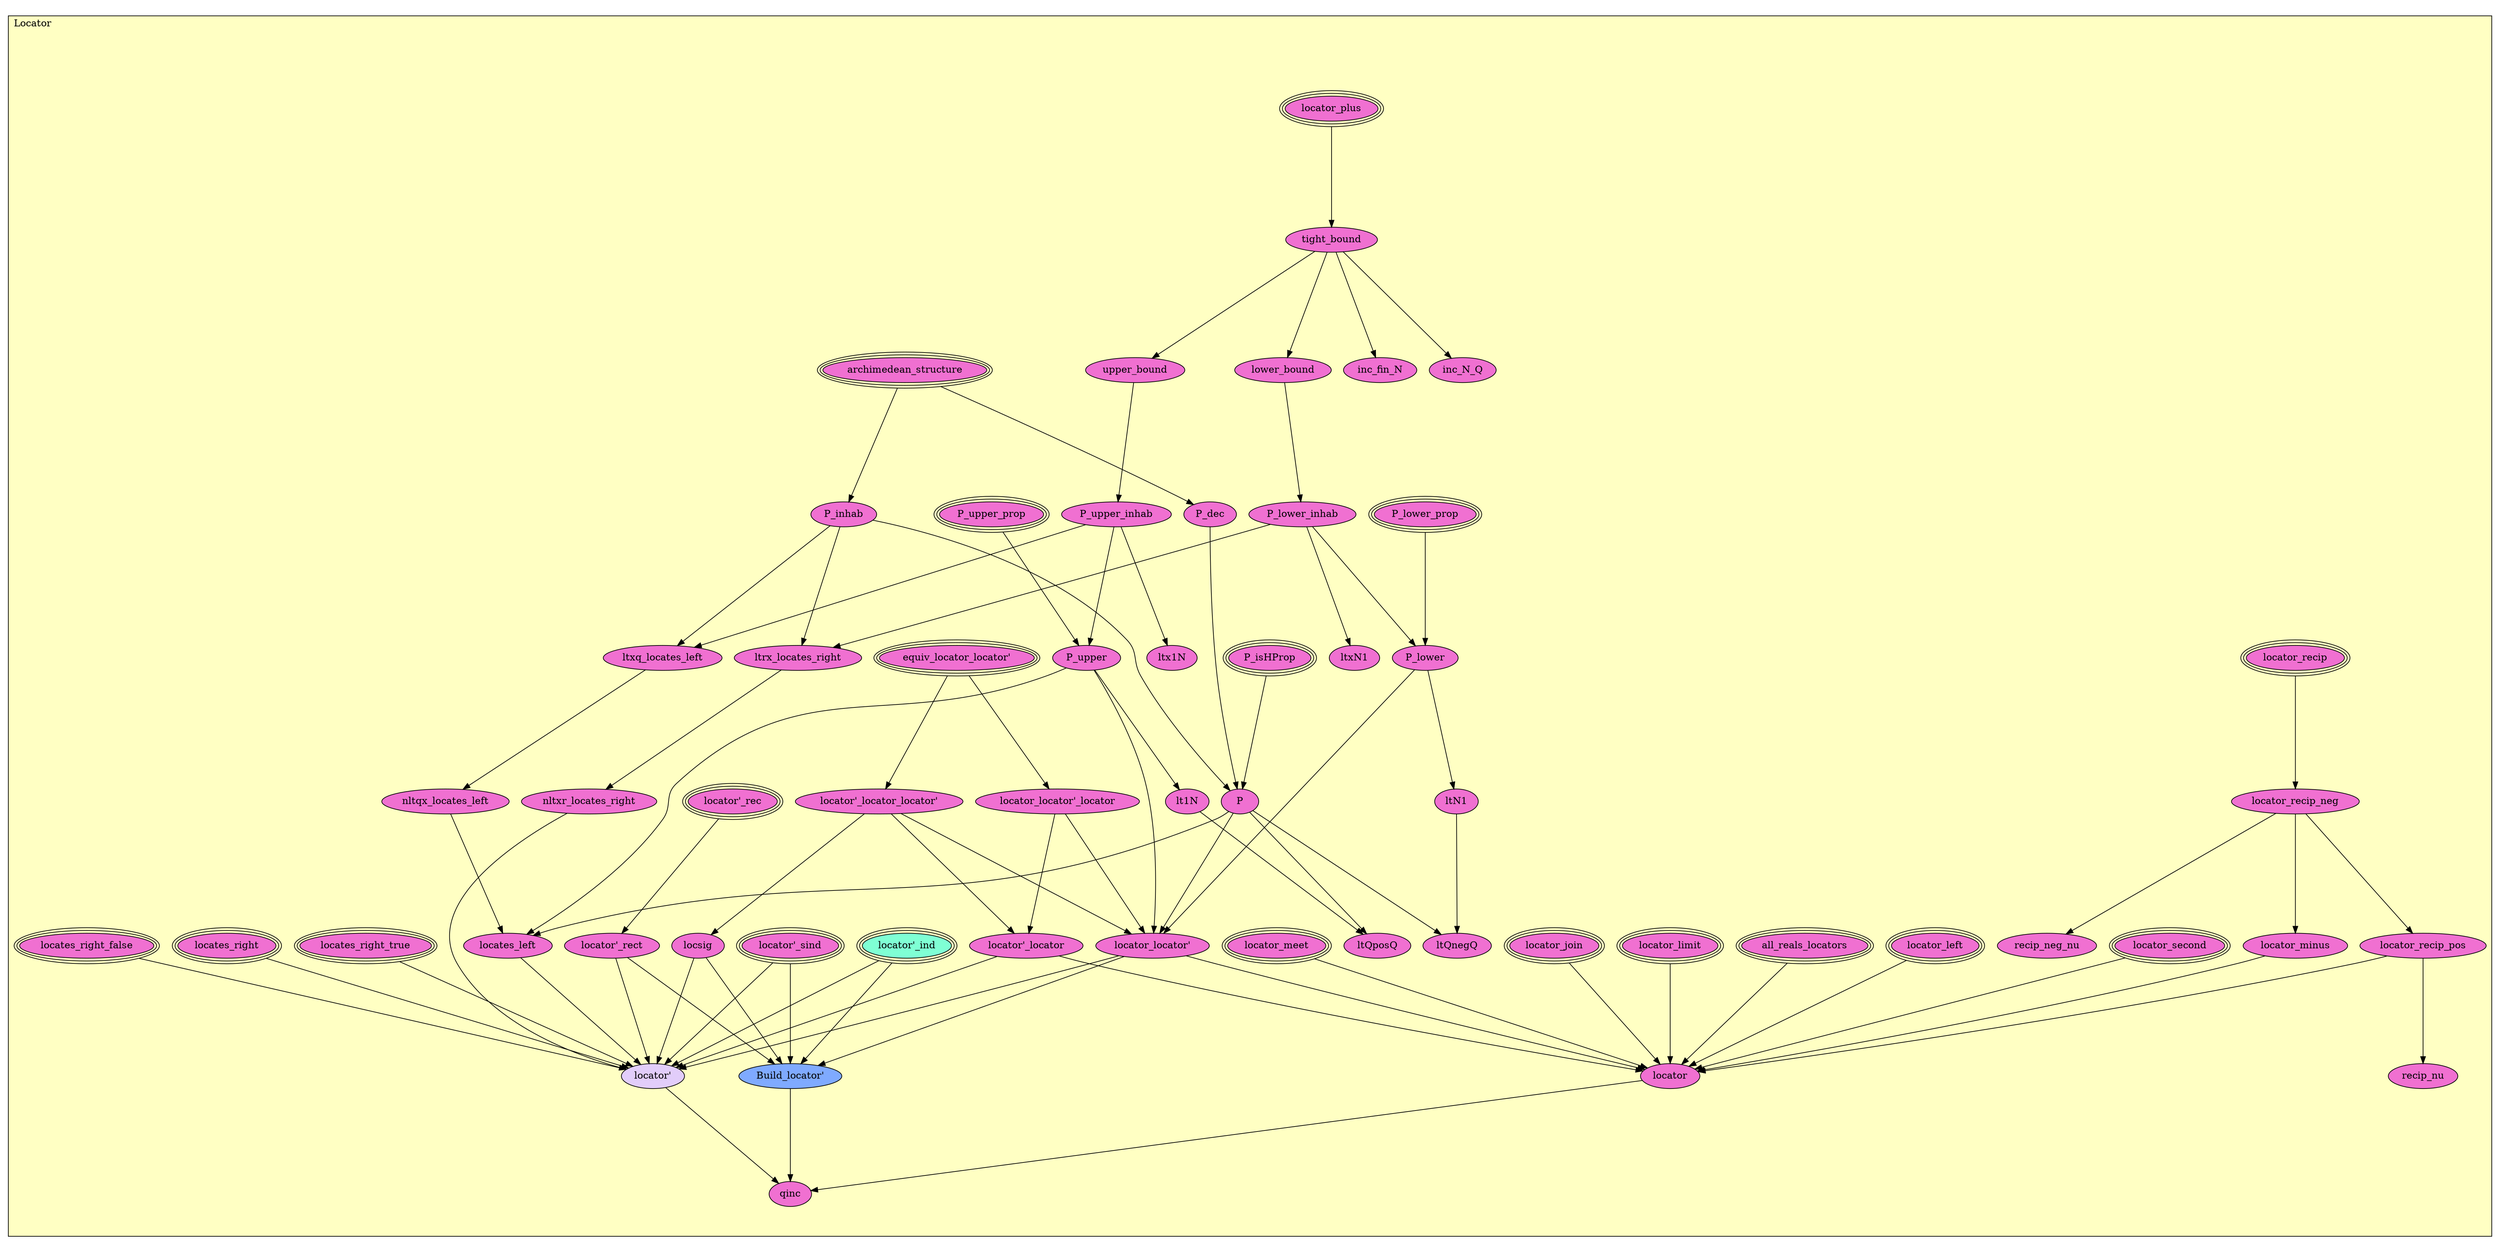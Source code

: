digraph HoTT_Analysis_Locator {
  graph [ratio=0.5]
  node [style=filled]
Locator_locator_limit [label="locator_limit", URL=<Locator.html#locator_limit>, peripheries=3, fillcolor="#F070D1"] ;
Locator_locator_join [label="locator_join", URL=<Locator.html#locator_join>, peripheries=3, fillcolor="#F070D1"] ;
Locator_locator_meet [label="locator_meet", URL=<Locator.html#locator_meet>, peripheries=3, fillcolor="#F070D1"] ;
Locator_locator_plus [label="locator_plus", URL=<Locator.html#locator_plus>, peripheries=3, fillcolor="#F070D1"] ;
Locator_locator_recip [label="locator_recip", URL=<Locator.html#locator_recip>, peripheries=3, fillcolor="#F070D1"] ;
Locator_locator_recip_neg [label="locator_recip_neg", URL=<Locator.html#locator_recip_neg>, fillcolor="#F070D1"] ;
Locator_recip_neg_nu [label="recip_neg_nu", URL=<Locator.html#recip_neg_nu>, fillcolor="#F070D1"] ;
Locator_locator_recip_pos [label="locator_recip_pos", URL=<Locator.html#locator_recip_pos>, fillcolor="#F070D1"] ;
Locator_recip_nu [label="recip_nu", URL=<Locator.html#recip_nu>, fillcolor="#F070D1"] ;
Locator_locator_minus [label="locator_minus", URL=<Locator.html#locator_minus>, fillcolor="#F070D1"] ;
Locator_archimedean_structure [label="archimedean_structure", URL=<Locator.html#archimedean_structure>, peripheries=3, fillcolor="#F070D1"] ;
Locator_P_inhab [label="P_inhab", URL=<Locator.html#P_inhab>, fillcolor="#F070D1"] ;
Locator_P_dec [label="P_dec", URL=<Locator.html#P_dec>, fillcolor="#F070D1"] ;
Locator_P_isHProp [label="P_isHProp", URL=<Locator.html#P_isHProp>, peripheries=3, fillcolor="#F070D1"] ;
Locator_P [label="P", URL=<Locator.html#P>, fillcolor="#F070D1"] ;
Locator_tight_bound [label="tight_bound", URL=<Locator.html#tight_bound>, fillcolor="#F070D1"] ;
Locator_inc_fin_N [label="inc_fin_N", URL=<Locator.html#inc_fin_N>, fillcolor="#F070D1"] ;
Locator_inc_N_Q [label="inc_N_Q", URL=<Locator.html#inc_N_Q>, fillcolor="#F070D1"] ;
Locator_upper_bound [label="upper_bound", URL=<Locator.html#upper_bound>, fillcolor="#F070D1"] ;
Locator_P_upper_inhab [label="P_upper_inhab", URL=<Locator.html#P_upper_inhab>, fillcolor="#F070D1"] ;
Locator_ltx1N [label="ltx1N", URL=<Locator.html#ltx1N>, fillcolor="#F070D1"] ;
Locator_P_upper_prop [label="P_upper_prop", URL=<Locator.html#P_upper_prop>, peripheries=3, fillcolor="#F070D1"] ;
Locator_P_upper [label="P_upper", URL=<Locator.html#P_upper>, fillcolor="#F070D1"] ;
Locator_lt1N [label="lt1N", URL=<Locator.html#lt1N>, fillcolor="#F070D1"] ;
Locator_lower_bound [label="lower_bound", URL=<Locator.html#lower_bound>, fillcolor="#F070D1"] ;
Locator_P_lower_inhab [label="P_lower_inhab", URL=<Locator.html#P_lower_inhab>, fillcolor="#F070D1"] ;
Locator_ltxN1 [label="ltxN1", URL=<Locator.html#ltxN1>, fillcolor="#F070D1"] ;
Locator_P_lower_prop [label="P_lower_prop", URL=<Locator.html#P_lower_prop>, peripheries=3, fillcolor="#F070D1"] ;
Locator_P_lower [label="P_lower", URL=<Locator.html#P_lower>, fillcolor="#F070D1"] ;
Locator_ltN1 [label="ltN1", URL=<Locator.html#ltN1>, fillcolor="#F070D1"] ;
Locator_ltQposQ [label="ltQposQ", URL=<Locator.html#ltQposQ>, fillcolor="#F070D1"] ;
Locator_ltQnegQ [label="ltQnegQ", URL=<Locator.html#ltQnegQ>, fillcolor="#F070D1"] ;
Locator_ltrx_locates_right [label="ltrx_locates_right", URL=<Locator.html#ltrx_locates_right>, fillcolor="#F070D1"] ;
Locator_nltxr_locates_right [label="nltxr_locates_right", URL=<Locator.html#nltxr_locates_right>, fillcolor="#F070D1"] ;
Locator_ltxq_locates_left [label="ltxq_locates_left", URL=<Locator.html#ltxq_locates_left>, fillcolor="#F070D1"] ;
Locator_nltqx_locates_left [label="nltqx_locates_left", URL=<Locator.html#nltqx_locates_left>, fillcolor="#F070D1"] ;
Locator_equiv_locator_locator_ [label="equiv_locator_locator'", URL=<Locator.html#equiv_locator_locator'>, peripheries=3, fillcolor="#F070D1"] ;
Locator_locator__locator_locator_ [label="locator'_locator_locator'", URL=<Locator.html#locator'_locator_locator'>, fillcolor="#F070D1"] ;
Locator_locsig [label="locsig", URL=<Locator.html#locsig>, fillcolor="#F070D1"] ;
Locator_locator_locator__locator [label="locator_locator'_locator", URL=<Locator.html#locator_locator'_locator>, fillcolor="#F070D1"] ;
Locator_locator__locator [label="locator'_locator", URL=<Locator.html#locator'_locator>, fillcolor="#F070D1"] ;
Locator_locator_locator_ [label="locator_locator'", URL=<Locator.html#locator_locator'>, fillcolor="#F070D1"] ;
Locator_locator_second [label="locator_second", URL=<Locator.html#locator_second>, peripheries=3, fillcolor="#F070D1"] ;
Locator_locator_left [label="locator_left", URL=<Locator.html#locator_left>, peripheries=3, fillcolor="#F070D1"] ;
Locator_all_reals_locators [label="all_reals_locators", URL=<Locator.html#all_reals_locators>, peripheries=3, fillcolor="#F070D1"] ;
Locator_locates_left [label="locates_left", URL=<Locator.html#locates_left>, fillcolor="#F070D1"] ;
Locator_locates_right_false [label="locates_right_false", URL=<Locator.html#locates_right_false>, peripheries=3, fillcolor="#F070D1"] ;
Locator_locates_right_true [label="locates_right_true", URL=<Locator.html#locates_right_true>, peripheries=3, fillcolor="#F070D1"] ;
Locator_locates_right [label="locates_right", URL=<Locator.html#locates_right>, peripheries=3, fillcolor="#F070D1"] ;
Locator_locator__sind [label="locator'_sind", URL=<Locator.html#locator'_sind>, peripheries=3, fillcolor="#F070D1"] ;
Locator_locator__rec [label="locator'_rec", URL=<Locator.html#locator'_rec>, peripheries=3, fillcolor="#F070D1"] ;
Locator_locator__ind [label="locator'_ind", URL=<Locator.html#locator'_ind>, peripheries=3, fillcolor="#7FFFD4"] ;
Locator_locator__rect [label="locator'_rect", URL=<Locator.html#locator'_rect>, fillcolor="#F070D1"] ;
Locator_Build_locator_ [label="Build_locator'", URL=<Locator.html#Build_locator'>, fillcolor="#7FAAFF"] ;
Locator_locator_ [label="locator'", URL=<Locator.html#locator'>, fillcolor="#E2CDFA"] ;
Locator_locator [label="locator", URL=<Locator.html#locator>, fillcolor="#F070D1"] ;
Locator_qinc [label="qinc", URL=<Locator.html#qinc>, fillcolor="#F070D1"] ;
  Locator_locator_limit -> Locator_locator [] ;
  Locator_locator_join -> Locator_locator [] ;
  Locator_locator_meet -> Locator_locator [] ;
  Locator_locator_plus -> Locator_tight_bound [] ;
  Locator_locator_recip -> Locator_locator_recip_neg [] ;
  Locator_locator_recip_neg -> Locator_recip_neg_nu [] ;
  Locator_locator_recip_neg -> Locator_locator_recip_pos [] ;
  Locator_locator_recip_neg -> Locator_locator_minus [] ;
  Locator_locator_recip_pos -> Locator_recip_nu [] ;
  Locator_locator_recip_pos -> Locator_locator [] ;
  Locator_locator_minus -> Locator_locator [] ;
  Locator_archimedean_structure -> Locator_P_inhab [] ;
  Locator_archimedean_structure -> Locator_P_dec [] ;
  Locator_P_inhab -> Locator_P [] ;
  Locator_P_inhab -> Locator_ltrx_locates_right [] ;
  Locator_P_inhab -> Locator_ltxq_locates_left [] ;
  Locator_P_dec -> Locator_P [] ;
  Locator_P_isHProp -> Locator_P [] ;
  Locator_P -> Locator_ltQposQ [] ;
  Locator_P -> Locator_ltQnegQ [] ;
  Locator_P -> Locator_locator_locator_ [] ;
  Locator_P -> Locator_locates_left [] ;
  Locator_tight_bound -> Locator_inc_fin_N [] ;
  Locator_tight_bound -> Locator_inc_N_Q [] ;
  Locator_tight_bound -> Locator_upper_bound [] ;
  Locator_tight_bound -> Locator_lower_bound [] ;
  Locator_upper_bound -> Locator_P_upper_inhab [] ;
  Locator_P_upper_inhab -> Locator_ltx1N [] ;
  Locator_P_upper_inhab -> Locator_P_upper [] ;
  Locator_P_upper_inhab -> Locator_ltxq_locates_left [] ;
  Locator_P_upper_prop -> Locator_P_upper [] ;
  Locator_P_upper -> Locator_lt1N [] ;
  Locator_P_upper -> Locator_locator_locator_ [] ;
  Locator_P_upper -> Locator_locates_left [] ;
  Locator_lt1N -> Locator_ltQposQ [] ;
  Locator_lower_bound -> Locator_P_lower_inhab [] ;
  Locator_P_lower_inhab -> Locator_ltxN1 [] ;
  Locator_P_lower_inhab -> Locator_P_lower [] ;
  Locator_P_lower_inhab -> Locator_ltrx_locates_right [] ;
  Locator_P_lower_prop -> Locator_P_lower [] ;
  Locator_P_lower -> Locator_ltN1 [] ;
  Locator_P_lower -> Locator_locator_locator_ [] ;
  Locator_ltN1 -> Locator_ltQnegQ [] ;
  Locator_ltrx_locates_right -> Locator_nltxr_locates_right [] ;
  Locator_nltxr_locates_right -> Locator_locator_ [] ;
  Locator_ltxq_locates_left -> Locator_nltqx_locates_left [] ;
  Locator_nltqx_locates_left -> Locator_locates_left [] ;
  Locator_equiv_locator_locator_ -> Locator_locator__locator_locator_ [] ;
  Locator_equiv_locator_locator_ -> Locator_locator_locator__locator [] ;
  Locator_locator__locator_locator_ -> Locator_locsig [] ;
  Locator_locator__locator_locator_ -> Locator_locator__locator [] ;
  Locator_locator__locator_locator_ -> Locator_locator_locator_ [] ;
  Locator_locsig -> Locator_Build_locator_ [] ;
  Locator_locsig -> Locator_locator_ [] ;
  Locator_locator_locator__locator -> Locator_locator__locator [] ;
  Locator_locator_locator__locator -> Locator_locator_locator_ [] ;
  Locator_locator__locator -> Locator_locator_ [] ;
  Locator_locator__locator -> Locator_locator [] ;
  Locator_locator_locator_ -> Locator_Build_locator_ [] ;
  Locator_locator_locator_ -> Locator_locator_ [] ;
  Locator_locator_locator_ -> Locator_locator [] ;
  Locator_locator_second -> Locator_locator [] ;
  Locator_locator_left -> Locator_locator [] ;
  Locator_all_reals_locators -> Locator_locator [] ;
  Locator_locates_left -> Locator_locator_ [] ;
  Locator_locates_right_false -> Locator_locator_ [] ;
  Locator_locates_right_true -> Locator_locator_ [] ;
  Locator_locates_right -> Locator_locator_ [] ;
  Locator_locator__sind -> Locator_Build_locator_ [] ;
  Locator_locator__sind -> Locator_locator_ [] ;
  Locator_locator__rec -> Locator_locator__rect [] ;
  Locator_locator__ind -> Locator_Build_locator_ [] ;
  Locator_locator__ind -> Locator_locator_ [] ;
  Locator_locator__rect -> Locator_Build_locator_ [] ;
  Locator_locator__rect -> Locator_locator_ [] ;
  Locator_Build_locator_ -> Locator_qinc [] ;
  Locator_locator_ -> Locator_qinc [] ;
  Locator_locator -> Locator_qinc [] ;
subgraph cluster_Locator { label="Locator"; fillcolor="#FFFFC3"; labeljust=l; style=filled 
Locator_qinc; Locator_locator; Locator_locator_; Locator_Build_locator_; Locator_locator__rect; Locator_locator__ind; Locator_locator__rec; Locator_locator__sind; Locator_locates_right; Locator_locates_right_true; Locator_locates_right_false; Locator_locates_left; Locator_all_reals_locators; Locator_locator_left; Locator_locator_second; Locator_locator_locator_; Locator_locator__locator; Locator_locator_locator__locator; Locator_locsig; Locator_locator__locator_locator_; Locator_equiv_locator_locator_; Locator_nltqx_locates_left; Locator_ltxq_locates_left; Locator_nltxr_locates_right; Locator_ltrx_locates_right; Locator_ltQnegQ; Locator_ltQposQ; Locator_ltN1; Locator_P_lower; Locator_P_lower_prop; Locator_ltxN1; Locator_P_lower_inhab; Locator_lower_bound; Locator_lt1N; Locator_P_upper; Locator_P_upper_prop; Locator_ltx1N; Locator_P_upper_inhab; Locator_upper_bound; Locator_inc_N_Q; Locator_inc_fin_N; Locator_tight_bound; Locator_P; Locator_P_isHProp; Locator_P_dec; Locator_P_inhab; Locator_archimedean_structure; Locator_locator_minus; Locator_recip_nu; Locator_locator_recip_pos; Locator_recip_neg_nu; Locator_locator_recip_neg; Locator_locator_recip; Locator_locator_plus; Locator_locator_meet; Locator_locator_join; Locator_locator_limit; };
} /* END */
